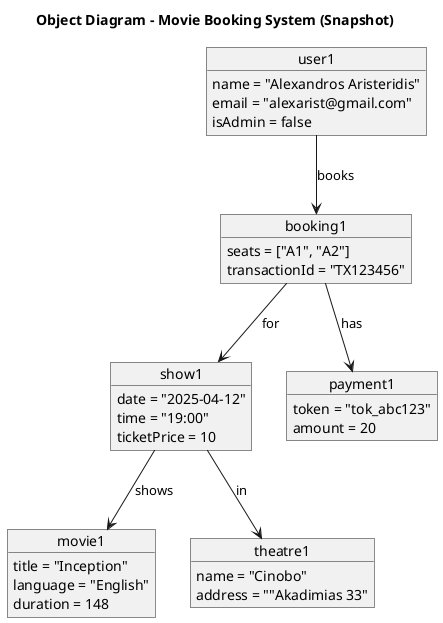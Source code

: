@startuml
title Object Diagram - Movie Booking System (Snapshot)

object user1 {
  name = "Alexandros Aristeridis"
  email = "alexarist@gmail.com"
  isAdmin = false
}

object movie1 {
  title = "Inception"
  language = "English"
  duration = 148
}

object theatre1 {
  name = "Cinobo"
  address = ""Akadimias 33"
}

object show1 {
  date = "2025-04-12"
  time = "19:00"
  ticketPrice = 10
}

object booking1 {
  seats = ["A1", "A2"]
  transactionId = "TX123456"
}

object payment1 {
  token = "tok_abc123"
  amount = 20
}

user1 --> booking1 : books
booking1 --> show1 : for
show1 --> movie1 : shows
show1 --> theatre1 : in
booking1 --> payment1 : has

@enduml
